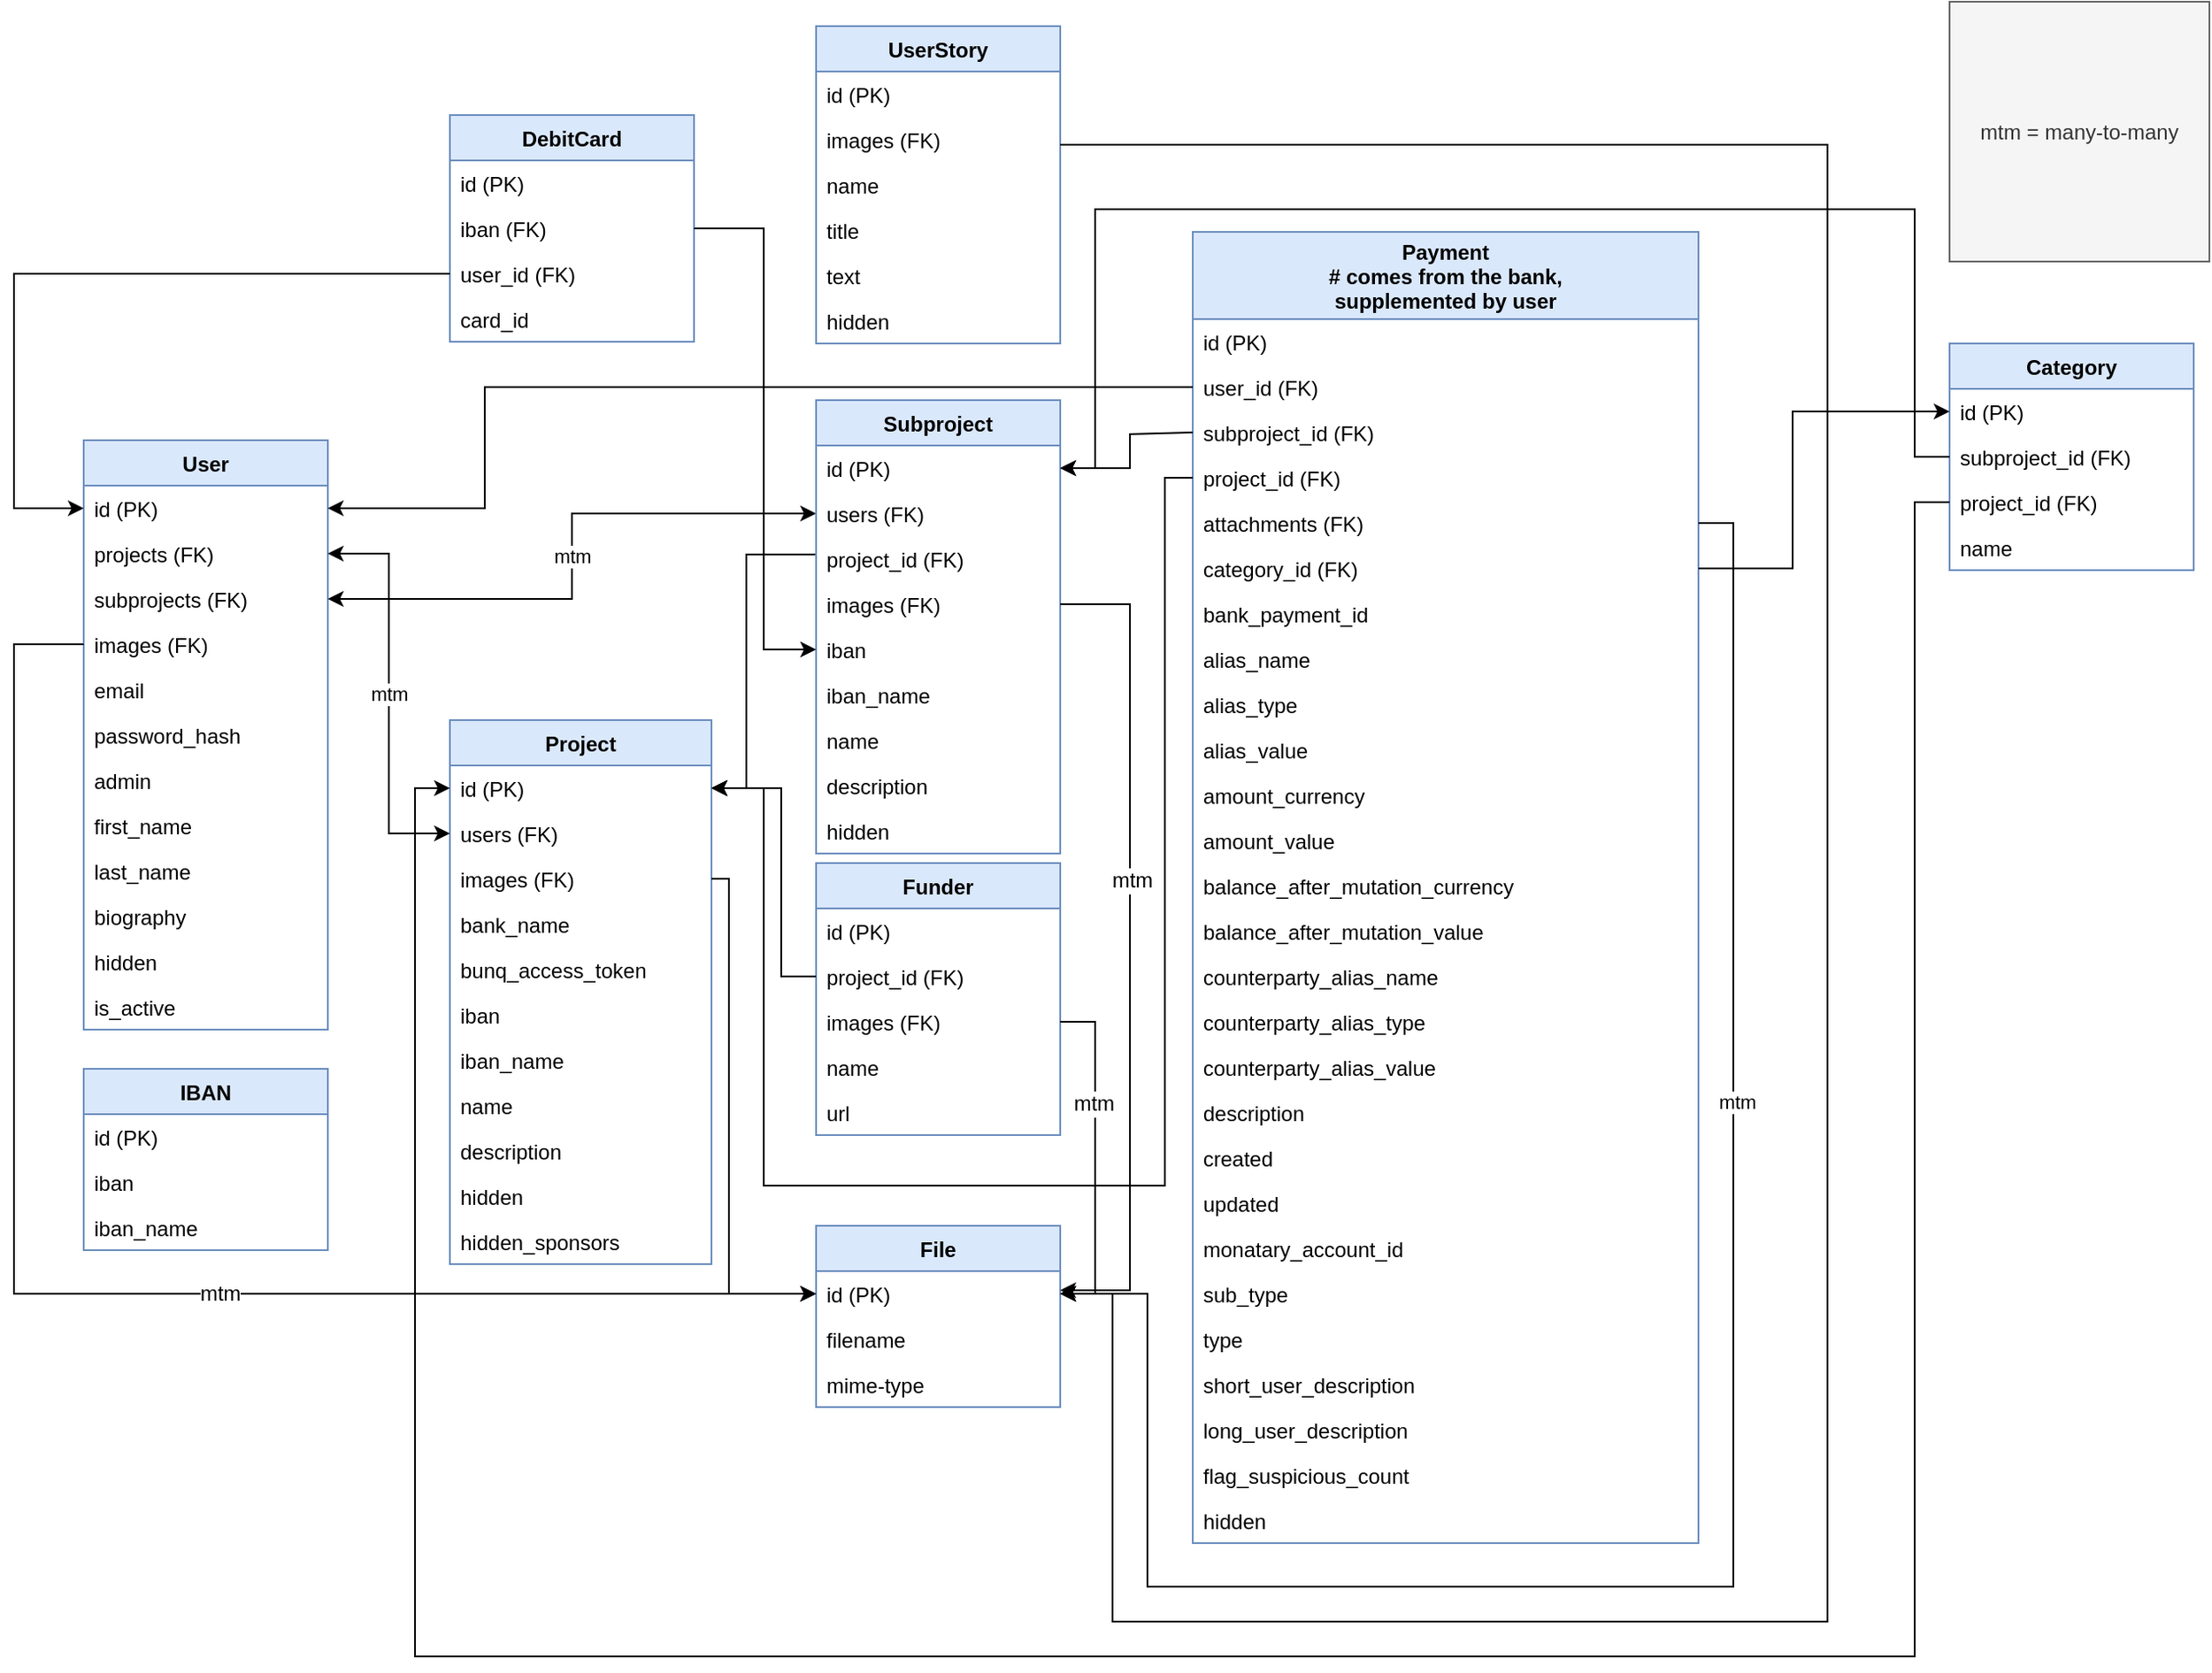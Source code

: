 <mxfile version="14.6.1" type="embed"><diagram id="FL1DUbzEmaRSs4RPR8yB" name="Page-1"><mxGraphModel dx="1816" dy="1191" grid="1" gridSize="10" guides="1" tooltips="1" connect="1" arrows="1" fold="1" page="0" pageScale="1" pageWidth="850" pageHeight="1100" math="0" shadow="0"><root><mxCell id="0"/><mxCell id="1" parent="0"/><mxCell id="57HIDotSdVXh5_2v-usg-1" value="Payment&#xA;# comes from the bank,&#xA;supplemented by user" style="swimlane;fontStyle=1;childLayout=stackLayout;horizontal=1;startSize=50;fillColor=#dae8fc;horizontalStack=0;resizeParent=1;resizeParentMax=0;resizeLast=0;collapsible=1;marginBottom=0;strokeColor=#6c8ebf;" parent="1" vertex="1"><mxGeometry x="626" y="3" width="290" height="752" as="geometry"/></mxCell><mxCell id="57HIDotSdVXh5_2v-usg-2" value="id (PK)&#xA;" style="text;strokeColor=none;fillColor=none;align=left;verticalAlign=top;spacingLeft=4;spacingRight=4;overflow=hidden;rotatable=0;points=[[0,0.5],[1,0.5]];portConstraint=eastwest;" parent="57HIDotSdVXh5_2v-usg-1" vertex="1"><mxGeometry y="50" width="290" height="26" as="geometry"/></mxCell><mxCell id="57HIDotSdVXh5_2v-usg-3" value="user_id (FK)" style="text;strokeColor=none;fillColor=none;align=left;verticalAlign=top;spacingLeft=4;spacingRight=4;overflow=hidden;rotatable=0;points=[[0,0.5],[1,0.5]];portConstraint=eastwest;" parent="57HIDotSdVXh5_2v-usg-1" vertex="1"><mxGeometry y="76" width="290" height="26" as="geometry"/></mxCell><mxCell id="57HIDotSdVXh5_2v-usg-4" value="subproject_id (FK)&#xA;" style="text;strokeColor=none;fillColor=none;align=left;verticalAlign=top;spacingLeft=4;spacingRight=4;overflow=hidden;rotatable=0;points=[[0,0.5],[1,0.5]];portConstraint=eastwest;" parent="57HIDotSdVXh5_2v-usg-1" vertex="1"><mxGeometry y="102" width="290" height="26" as="geometry"/></mxCell><mxCell id="dgPIgxhR0ISImd--TOWR-12" value="project_id (FK)&#xA;" style="text;strokeColor=none;fillColor=none;align=left;verticalAlign=top;spacingLeft=4;spacingRight=4;overflow=hidden;rotatable=0;points=[[0,0.5],[1,0.5]];portConstraint=eastwest;" parent="57HIDotSdVXh5_2v-usg-1" vertex="1"><mxGeometry y="128" width="290" height="26" as="geometry"/></mxCell><mxCell id="57HIDotSdVXh5_2v-usg-22" value="attachments (FK)" style="text;strokeColor=none;fillColor=none;align=left;verticalAlign=top;spacingLeft=4;spacingRight=4;overflow=hidden;rotatable=0;points=[[0,0.5],[1,0.5]];portConstraint=eastwest;" parent="57HIDotSdVXh5_2v-usg-1" vertex="1"><mxGeometry y="154" width="290" height="26" as="geometry"/></mxCell><mxCell id="MOU_LMAIuNn6sAr-39yu-17" value="category_id (FK)" style="text;strokeColor=none;fillColor=none;align=left;verticalAlign=top;spacingLeft=4;spacingRight=4;overflow=hidden;rotatable=0;points=[[0,0.5],[1,0.5]];portConstraint=eastwest;" parent="57HIDotSdVXh5_2v-usg-1" vertex="1"><mxGeometry y="180" width="290" height="26" as="geometry"/></mxCell><mxCell id="RYIPEs735Vv0NZoKvchg-1" value="bank_payment_id" style="text;strokeColor=none;fillColor=none;align=left;verticalAlign=top;spacingLeft=4;spacingRight=4;overflow=hidden;rotatable=0;points=[[0,0.5],[1,0.5]];portConstraint=eastwest;" parent="57HIDotSdVXh5_2v-usg-1" vertex="1"><mxGeometry y="206" width="290" height="26" as="geometry"/></mxCell><mxCell id="QB_uUHTQV4FfVjy4guDK-3" value="alias_name" style="text;strokeColor=none;fillColor=none;align=left;verticalAlign=top;spacingLeft=4;spacingRight=4;overflow=hidden;rotatable=0;points=[[0,0.5],[1,0.5]];portConstraint=eastwest;" parent="57HIDotSdVXh5_2v-usg-1" vertex="1"><mxGeometry y="232" width="290" height="26" as="geometry"/></mxCell><mxCell id="QB_uUHTQV4FfVjy4guDK-4" value="alias_type" style="text;strokeColor=none;fillColor=none;align=left;verticalAlign=top;spacingLeft=4;spacingRight=4;overflow=hidden;rotatable=0;points=[[0,0.5],[1,0.5]];portConstraint=eastwest;" parent="57HIDotSdVXh5_2v-usg-1" vertex="1"><mxGeometry y="258" width="290" height="26" as="geometry"/></mxCell><mxCell id="QB_uUHTQV4FfVjy4guDK-5" value="alias_value" style="text;strokeColor=none;fillColor=none;align=left;verticalAlign=top;spacingLeft=4;spacingRight=4;overflow=hidden;rotatable=0;points=[[0,0.5],[1,0.5]];portConstraint=eastwest;" parent="57HIDotSdVXh5_2v-usg-1" vertex="1"><mxGeometry y="284" width="290" height="26" as="geometry"/></mxCell><mxCell id="QB_uUHTQV4FfVjy4guDK-1" value="amount_currency" style="text;strokeColor=none;fillColor=none;align=left;verticalAlign=top;spacingLeft=4;spacingRight=4;overflow=hidden;rotatable=0;points=[[0,0.5],[1,0.5]];portConstraint=eastwest;" parent="57HIDotSdVXh5_2v-usg-1" vertex="1"><mxGeometry y="310" width="290" height="26" as="geometry"/></mxCell><mxCell id="57HIDotSdVXh5_2v-usg-62" value="amount_value" style="text;strokeColor=none;fillColor=none;align=left;verticalAlign=top;spacingLeft=4;spacingRight=4;overflow=hidden;rotatable=0;points=[[0,0.5],[1,0.5]];portConstraint=eastwest;" parent="57HIDotSdVXh5_2v-usg-1" vertex="1"><mxGeometry y="336" width="290" height="26" as="geometry"/></mxCell><mxCell id="1cijwUi_od-Cin2QK2L3-3" value="balance_after_mutation_currency" style="text;strokeColor=none;fillColor=none;align=left;verticalAlign=top;spacingLeft=4;spacingRight=4;overflow=hidden;rotatable=0;points=[[0,0.5],[1,0.5]];portConstraint=eastwest;" parent="57HIDotSdVXh5_2v-usg-1" vertex="1"><mxGeometry y="362" width="290" height="26" as="geometry"/></mxCell><mxCell id="QB_uUHTQV4FfVjy4guDK-17" value="balance_after_mutation_value" style="text;strokeColor=none;fillColor=none;align=left;verticalAlign=top;spacingLeft=4;spacingRight=4;overflow=hidden;rotatable=0;points=[[0,0.5],[1,0.5]];portConstraint=eastwest;" parent="57HIDotSdVXh5_2v-usg-1" vertex="1"><mxGeometry y="388" width="290" height="26" as="geometry"/></mxCell><mxCell id="QB_uUHTQV4FfVjy4guDK-6" value="counterparty_alias_name" style="text;strokeColor=none;fillColor=none;align=left;verticalAlign=top;spacingLeft=4;spacingRight=4;overflow=hidden;rotatable=0;points=[[0,0.5],[1,0.5]];portConstraint=eastwest;" parent="57HIDotSdVXh5_2v-usg-1" vertex="1"><mxGeometry y="414" width="290" height="26" as="geometry"/></mxCell><mxCell id="QB_uUHTQV4FfVjy4guDK-7" value="counterparty_alias_type" style="text;strokeColor=none;fillColor=none;align=left;verticalAlign=top;spacingLeft=4;spacingRight=4;overflow=hidden;rotatable=0;points=[[0,0.5],[1,0.5]];portConstraint=eastwest;" parent="57HIDotSdVXh5_2v-usg-1" vertex="1"><mxGeometry y="440" width="290" height="26" as="geometry"/></mxCell><mxCell id="QB_uUHTQV4FfVjy4guDK-8" value="counterparty_alias_value" style="text;strokeColor=none;fillColor=none;align=left;verticalAlign=top;spacingLeft=4;spacingRight=4;overflow=hidden;rotatable=0;points=[[0,0.5],[1,0.5]];portConstraint=eastwest;" parent="57HIDotSdVXh5_2v-usg-1" vertex="1"><mxGeometry y="466" width="290" height="26" as="geometry"/></mxCell><mxCell id="57HIDotSdVXh5_2v-usg-20" value="description" style="text;strokeColor=none;fillColor=none;align=left;verticalAlign=top;spacingLeft=4;spacingRight=4;overflow=hidden;rotatable=0;points=[[0,0.5],[1,0.5]];portConstraint=eastwest;" parent="57HIDotSdVXh5_2v-usg-1" vertex="1"><mxGeometry y="492" width="290" height="26" as="geometry"/></mxCell><mxCell id="QB_uUHTQV4FfVjy4guDK-18" value="created" style="text;strokeColor=none;fillColor=none;align=left;verticalAlign=top;spacingLeft=4;spacingRight=4;overflow=hidden;rotatable=0;points=[[0,0.5],[1,0.5]];portConstraint=eastwest;" parent="57HIDotSdVXh5_2v-usg-1" vertex="1"><mxGeometry y="518" width="290" height="26" as="geometry"/></mxCell><mxCell id="QB_uUHTQV4FfVjy4guDK-19" value="updated" style="text;strokeColor=none;fillColor=none;align=left;verticalAlign=top;spacingLeft=4;spacingRight=4;overflow=hidden;rotatable=0;points=[[0,0.5],[1,0.5]];portConstraint=eastwest;" parent="57HIDotSdVXh5_2v-usg-1" vertex="1"><mxGeometry y="544" width="290" height="26" as="geometry"/></mxCell><mxCell id="QB_uUHTQV4FfVjy4guDK-20" value="monatary_account_id" style="text;strokeColor=none;fillColor=none;align=left;verticalAlign=top;spacingLeft=4;spacingRight=4;overflow=hidden;rotatable=0;points=[[0,0.5],[1,0.5]];portConstraint=eastwest;" parent="57HIDotSdVXh5_2v-usg-1" vertex="1"><mxGeometry y="570" width="290" height="26" as="geometry"/></mxCell><mxCell id="QB_uUHTQV4FfVjy4guDK-21" value="sub_type" style="text;strokeColor=none;fillColor=none;align=left;verticalAlign=top;spacingLeft=4;spacingRight=4;overflow=hidden;rotatable=0;points=[[0,0.5],[1,0.5]];portConstraint=eastwest;" parent="57HIDotSdVXh5_2v-usg-1" vertex="1"><mxGeometry y="596" width="290" height="26" as="geometry"/></mxCell><mxCell id="QB_uUHTQV4FfVjy4guDK-22" value="type" style="text;strokeColor=none;fillColor=none;align=left;verticalAlign=top;spacingLeft=4;spacingRight=4;overflow=hidden;rotatable=0;points=[[0,0.5],[1,0.5]];portConstraint=eastwest;" parent="57HIDotSdVXh5_2v-usg-1" vertex="1"><mxGeometry y="622" width="290" height="26" as="geometry"/></mxCell><mxCell id="57HIDotSdVXh5_2v-usg-21" value="short_user_description" style="text;strokeColor=none;fillColor=none;align=left;verticalAlign=top;spacingLeft=4;spacingRight=4;overflow=hidden;rotatable=0;points=[[0,0.5],[1,0.5]];portConstraint=eastwest;" parent="57HIDotSdVXh5_2v-usg-1" vertex="1"><mxGeometry y="648" width="290" height="26" as="geometry"/></mxCell><mxCell id="3pyakyadj2IgIkxRDgVL-15" value="long_user_description" style="text;strokeColor=none;fillColor=none;align=left;verticalAlign=top;spacingLeft=4;spacingRight=4;overflow=hidden;rotatable=0;points=[[0,0.5],[1,0.5]];portConstraint=eastwest;" parent="57HIDotSdVXh5_2v-usg-1" vertex="1"><mxGeometry y="674" width="290" height="26" as="geometry"/></mxCell><mxCell id="57HIDotSdVXh5_2v-usg-17" value="flag_suspicious_count" style="text;strokeColor=none;fillColor=none;align=left;verticalAlign=top;spacingLeft=4;spacingRight=4;overflow=hidden;rotatable=0;points=[[0,0.5],[1,0.5]];portConstraint=eastwest;" parent="57HIDotSdVXh5_2v-usg-1" vertex="1"><mxGeometry y="700" width="290" height="26" as="geometry"/></mxCell><mxCell id="57HIDotSdVXh5_2v-usg-12" value="hidden" style="text;strokeColor=none;fillColor=none;align=left;verticalAlign=top;spacingLeft=4;spacingRight=4;overflow=hidden;rotatable=0;points=[[0,0.5],[1,0.5]];portConstraint=eastwest;" parent="57HIDotSdVXh5_2v-usg-1" vertex="1"><mxGeometry y="726" width="290" height="26" as="geometry"/></mxCell><mxCell id="57HIDotSdVXh5_2v-usg-5" value="User" style="swimlane;fontStyle=1;childLayout=stackLayout;horizontal=1;startSize=26;fillColor=#dae8fc;horizontalStack=0;resizeParent=1;resizeParentMax=0;resizeLast=0;collapsible=1;marginBottom=0;strokeColor=#6c8ebf;" parent="1" vertex="1"><mxGeometry x="-10" y="122.5" width="140" height="338" as="geometry"/></mxCell><mxCell id="57HIDotSdVXh5_2v-usg-6" value="id (PK)&#xA;" style="text;strokeColor=none;fillColor=none;align=left;verticalAlign=top;spacingLeft=4;spacingRight=4;overflow=hidden;rotatable=0;points=[[0,0.5],[1,0.5]];portConstraint=eastwest;" parent="57HIDotSdVXh5_2v-usg-5" vertex="1"><mxGeometry y="26" width="140" height="26" as="geometry"/></mxCell><mxCell id="57HIDotSdVXh5_2v-usg-33" value="projects (FK)" style="text;strokeColor=none;fillColor=none;align=left;verticalAlign=top;spacingLeft=4;spacingRight=4;overflow=hidden;rotatable=0;points=[[0,0.5],[1,0.5]];portConstraint=eastwest;" parent="57HIDotSdVXh5_2v-usg-5" vertex="1"><mxGeometry y="52" width="140" height="26" as="geometry"/></mxCell><mxCell id="57HIDotSdVXh5_2v-usg-34" value="subprojects (FK)" style="text;strokeColor=none;fillColor=none;align=left;verticalAlign=top;spacingLeft=4;spacingRight=4;overflow=hidden;rotatable=0;points=[[0,0.5],[1,0.5]];portConstraint=eastwest;" parent="57HIDotSdVXh5_2v-usg-5" vertex="1"><mxGeometry y="78" width="140" height="26" as="geometry"/></mxCell><mxCell id="57HIDotSdVXh5_2v-usg-36" value="images (FK)" style="text;strokeColor=none;fillColor=none;align=left;verticalAlign=top;spacingLeft=4;spacingRight=4;overflow=hidden;rotatable=0;points=[[0,0.5],[1,0.5]];portConstraint=eastwest;" parent="57HIDotSdVXh5_2v-usg-5" vertex="1"><mxGeometry y="104" width="140" height="26" as="geometry"/></mxCell><mxCell id="57HIDotSdVXh5_2v-usg-8" value="email" style="text;strokeColor=none;fillColor=none;align=left;verticalAlign=top;spacingLeft=4;spacingRight=4;overflow=hidden;rotatable=0;points=[[0,0.5],[1,0.5]];portConstraint=eastwest;" parent="57HIDotSdVXh5_2v-usg-5" vertex="1"><mxGeometry y="130" width="140" height="26" as="geometry"/></mxCell><mxCell id="57HIDotSdVXh5_2v-usg-25" value="password_hash" style="text;strokeColor=none;fillColor=none;align=left;verticalAlign=top;spacingLeft=4;spacingRight=4;overflow=hidden;rotatable=0;points=[[0,0.5],[1,0.5]];portConstraint=eastwest;" parent="57HIDotSdVXh5_2v-usg-5" vertex="1"><mxGeometry y="156" width="140" height="26" as="geometry"/></mxCell><mxCell id="57HIDotSdVXh5_2v-usg-7" value="admin" style="text;strokeColor=none;fillColor=none;align=left;verticalAlign=top;spacingLeft=4;spacingRight=4;overflow=hidden;rotatable=0;points=[[0,0.5],[1,0.5]];portConstraint=eastwest;" parent="57HIDotSdVXh5_2v-usg-5" vertex="1"><mxGeometry y="182" width="140" height="26" as="geometry"/></mxCell><mxCell id="57HIDotSdVXh5_2v-usg-31" value="first_name" style="text;strokeColor=none;fillColor=none;align=left;verticalAlign=top;spacingLeft=4;spacingRight=4;overflow=hidden;rotatable=0;points=[[0,0.5],[1,0.5]];portConstraint=eastwest;" parent="57HIDotSdVXh5_2v-usg-5" vertex="1"><mxGeometry y="208" width="140" height="26" as="geometry"/></mxCell><mxCell id="3pyakyadj2IgIkxRDgVL-16" value="last_name" style="text;strokeColor=none;fillColor=none;align=left;verticalAlign=top;spacingLeft=4;spacingRight=4;overflow=hidden;rotatable=0;points=[[0,0.5],[1,0.5]];portConstraint=eastwest;" parent="57HIDotSdVXh5_2v-usg-5" vertex="1"><mxGeometry y="234" width="140" height="26" as="geometry"/></mxCell><mxCell id="57HIDotSdVXh5_2v-usg-32" value="biography" style="text;strokeColor=none;fillColor=none;align=left;verticalAlign=top;spacingLeft=4;spacingRight=4;overflow=hidden;rotatable=0;points=[[0,0.5],[1,0.5]];portConstraint=eastwest;" parent="57HIDotSdVXh5_2v-usg-5" vertex="1"><mxGeometry y="260" width="140" height="26" as="geometry"/></mxCell><mxCell id="3" value="hidden" style="text;strokeColor=none;fillColor=none;align=left;verticalAlign=top;spacingLeft=4;spacingRight=4;overflow=hidden;rotatable=0;points=[[0,0.5],[1,0.5]];portConstraint=eastwest;" parent="57HIDotSdVXh5_2v-usg-5" vertex="1"><mxGeometry y="286" width="140" height="26" as="geometry"/></mxCell><mxCell id="57HIDotSdVXh5_2v-usg-35" value="is_active" style="text;strokeColor=none;fillColor=none;align=left;verticalAlign=top;spacingLeft=4;spacingRight=4;overflow=hidden;rotatable=0;points=[[0,0.5],[1,0.5]];portConstraint=eastwest;" parent="57HIDotSdVXh5_2v-usg-5" vertex="1"><mxGeometry y="312" width="140" height="26" as="geometry"/></mxCell><mxCell id="57HIDotSdVXh5_2v-usg-43" value="mtm" style="edgeStyle=orthogonalEdgeStyle;rounded=0;orthogonalLoop=1;jettySize=auto;html=1;entryX=0;entryY=0.5;entryDx=0;entryDy=0;startArrow=classic;startFill=1;" parent="1" source="57HIDotSdVXh5_2v-usg-34" target="ZPVJgjMT-h1JvYD0-QV5-28" edge="1"><mxGeometry relative="1" as="geometry"/></mxCell><mxCell id="57HIDotSdVXh5_2v-usg-44" value="Project" style="swimlane;fontStyle=1;childLayout=stackLayout;horizontal=1;startSize=26;fillColor=#dae8fc;horizontalStack=0;resizeParent=1;resizeParentMax=0;resizeLast=0;collapsible=1;marginBottom=0;strokeColor=#6c8ebf;" parent="1" vertex="1"><mxGeometry x="200" y="283" width="150" height="312" as="geometry"/></mxCell><mxCell id="57HIDotSdVXh5_2v-usg-45" value="id (PK)" style="text;strokeColor=none;fillColor=none;align=left;verticalAlign=top;spacingLeft=4;spacingRight=4;overflow=hidden;rotatable=0;points=[[0,0.5],[1,0.5]];portConstraint=eastwest;" parent="57HIDotSdVXh5_2v-usg-44" vertex="1"><mxGeometry y="26" width="150" height="26" as="geometry"/></mxCell><mxCell id="ZPVJgjMT-h1JvYD0-QV5-26" value="users (FK)" style="text;strokeColor=none;fillColor=none;align=left;verticalAlign=top;spacingLeft=4;spacingRight=4;overflow=hidden;rotatable=0;points=[[0,0.5],[1,0.5]];portConstraint=eastwest;" parent="57HIDotSdVXh5_2v-usg-44" vertex="1"><mxGeometry y="52" width="150" height="26" as="geometry"/></mxCell><mxCell id="57HIDotSdVXh5_2v-usg-49" value="images (FK)" style="text;strokeColor=none;fillColor=none;align=left;verticalAlign=top;spacingLeft=4;spacingRight=4;overflow=hidden;rotatable=0;points=[[0,0.5],[1,0.5]];portConstraint=eastwest;" parent="57HIDotSdVXh5_2v-usg-44" vertex="1"><mxGeometry y="78" width="150" height="26" as="geometry"/></mxCell><mxCell id="dgPIgxhR0ISImd--TOWR-4" value="bank_name" style="text;strokeColor=none;fillColor=none;align=left;verticalAlign=top;spacingLeft=4;spacingRight=4;overflow=hidden;rotatable=0;points=[[0,0.5],[1,0.5]];portConstraint=eastwest;" parent="57HIDotSdVXh5_2v-usg-44" vertex="1"><mxGeometry y="104" width="150" height="26" as="geometry"/></mxCell><mxCell id="dgPIgxhR0ISImd--TOWR-6" value="bunq_access_token" style="text;strokeColor=none;fillColor=none;align=left;verticalAlign=top;spacingLeft=4;spacingRight=4;overflow=hidden;rotatable=0;points=[[0,0.5],[1,0.5]];portConstraint=eastwest;" parent="57HIDotSdVXh5_2v-usg-44" vertex="1"><mxGeometry y="130" width="150" height="26" as="geometry"/></mxCell><mxCell id="3pyakyadj2IgIkxRDgVL-2" value="iban" style="text;strokeColor=none;fillColor=none;align=left;verticalAlign=top;spacingLeft=4;spacingRight=4;overflow=hidden;rotatable=0;points=[[0,0.5],[1,0.5]];portConstraint=eastwest;" parent="57HIDotSdVXh5_2v-usg-44" vertex="1"><mxGeometry y="156" width="150" height="26" as="geometry"/></mxCell><mxCell id="Kla7lpwl7TmHaU3DW4KV-1" value="iban_name" style="text;strokeColor=none;fillColor=none;align=left;verticalAlign=top;spacingLeft=4;spacingRight=4;overflow=hidden;rotatable=0;points=[[0,0.5],[1,0.5]];portConstraint=eastwest;" parent="57HIDotSdVXh5_2v-usg-44" vertex="1"><mxGeometry y="182" width="150" height="26" as="geometry"/></mxCell><mxCell id="3pyakyadj2IgIkxRDgVL-17" value="name" style="text;strokeColor=none;fillColor=none;align=left;verticalAlign=top;spacingLeft=4;spacingRight=4;overflow=hidden;rotatable=0;points=[[0,0.5],[1,0.5]];portConstraint=eastwest;" parent="57HIDotSdVXh5_2v-usg-44" vertex="1"><mxGeometry y="208" width="150" height="26" as="geometry"/></mxCell><mxCell id="57HIDotSdVXh5_2v-usg-48" value="description" style="text;strokeColor=none;fillColor=none;align=left;verticalAlign=top;spacingLeft=4;spacingRight=4;overflow=hidden;rotatable=0;points=[[0,0.5],[1,0.5]];portConstraint=eastwest;" parent="57HIDotSdVXh5_2v-usg-44" vertex="1"><mxGeometry y="234" width="150" height="26" as="geometry"/></mxCell><mxCell id="57HIDotSdVXh5_2v-usg-50" value="hidden" style="text;strokeColor=none;fillColor=none;align=left;verticalAlign=top;spacingLeft=4;spacingRight=4;overflow=hidden;rotatable=0;points=[[0,0.5],[1,0.5]];portConstraint=eastwest;" parent="57HIDotSdVXh5_2v-usg-44" vertex="1"><mxGeometry y="260" width="150" height="26" as="geometry"/></mxCell><mxCell id="2" value="hidden_sponsors&#xA;" style="text;strokeColor=none;fillColor=none;align=left;verticalAlign=top;spacingLeft=4;spacingRight=4;overflow=hidden;rotatable=0;points=[[0,0.5],[1,0.5]];portConstraint=eastwest;" parent="57HIDotSdVXh5_2v-usg-44" vertex="1"><mxGeometry y="286" width="150" height="26" as="geometry"/></mxCell><mxCell id="57HIDotSdVXh5_2v-usg-52" style="edgeStyle=orthogonalEdgeStyle;rounded=0;orthogonalLoop=1;jettySize=auto;html=1;entryX=1;entryY=0.5;entryDx=0;entryDy=0;" parent="1" source="57HIDotSdVXh5_2v-usg-37" target="57HIDotSdVXh5_2v-usg-45" edge="1"><mxGeometry relative="1" as="geometry"><Array as="points"><mxPoint x="370" y="188"/><mxPoint x="370" y="322"/></Array></mxGeometry></mxCell><mxCell id="57HIDotSdVXh5_2v-usg-10" value="Subproject" style="swimlane;fontStyle=1;childLayout=stackLayout;horizontal=1;startSize=26;fillColor=#dae8fc;horizontalStack=0;resizeParent=1;resizeParentMax=0;resizeLast=0;collapsible=1;marginBottom=0;strokeColor=#6c8ebf;" parent="1" vertex="1"><mxGeometry x="410" y="99.5" width="140" height="260" as="geometry"/></mxCell><mxCell id="57HIDotSdVXh5_2v-usg-11" value="id (PK)" style="text;strokeColor=none;fillColor=none;align=left;verticalAlign=top;spacingLeft=4;spacingRight=4;overflow=hidden;rotatable=0;points=[[0,0.5],[1,0.5]];portConstraint=eastwest;" parent="57HIDotSdVXh5_2v-usg-10" vertex="1"><mxGeometry y="26" width="140" height="26" as="geometry"/></mxCell><mxCell id="ZPVJgjMT-h1JvYD0-QV5-28" value="users (FK)" style="text;strokeColor=none;fillColor=none;align=left;verticalAlign=top;spacingLeft=4;spacingRight=4;overflow=hidden;rotatable=0;points=[[0,0.5],[1,0.5]];portConstraint=eastwest;" parent="57HIDotSdVXh5_2v-usg-10" vertex="1"><mxGeometry y="52" width="140" height="26" as="geometry"/></mxCell><mxCell id="57HIDotSdVXh5_2v-usg-37" value="project_id (FK)" style="text;strokeColor=none;fillColor=none;align=left;verticalAlign=top;spacingLeft=4;spacingRight=4;overflow=hidden;rotatable=0;points=[[0,0.5],[1,0.5]];portConstraint=eastwest;" parent="57HIDotSdVXh5_2v-usg-10" vertex="1"><mxGeometry y="78" width="140" height="26" as="geometry"/></mxCell><mxCell id="57HIDotSdVXh5_2v-usg-39" value="images (FK)" style="text;strokeColor=none;fillColor=none;align=left;verticalAlign=top;spacingLeft=4;spacingRight=4;overflow=hidden;rotatable=0;points=[[0,0.5],[1,0.5]];portConstraint=eastwest;" parent="57HIDotSdVXh5_2v-usg-10" vertex="1"><mxGeometry y="104" width="140" height="26" as="geometry"/></mxCell><mxCell id="1cijwUi_od-Cin2QK2L3-1" value="iban" style="text;strokeColor=none;fillColor=none;align=left;verticalAlign=top;spacingLeft=4;spacingRight=4;overflow=hidden;rotatable=0;points=[[0,0.5],[1,0.5]];portConstraint=eastwest;" parent="57HIDotSdVXh5_2v-usg-10" vertex="1"><mxGeometry y="130" width="140" height="26" as="geometry"/></mxCell><mxCell id="Kla7lpwl7TmHaU3DW4KV-2" value="iban_name" style="text;strokeColor=none;fillColor=none;align=left;verticalAlign=top;spacingLeft=4;spacingRight=4;overflow=hidden;rotatable=0;points=[[0,0.5],[1,0.5]];portConstraint=eastwest;" parent="57HIDotSdVXh5_2v-usg-10" vertex="1"><mxGeometry y="156" width="140" height="26" as="geometry"/></mxCell><mxCell id="3pyakyadj2IgIkxRDgVL-18" value="name" style="text;strokeColor=none;fillColor=none;align=left;verticalAlign=top;spacingLeft=4;spacingRight=4;overflow=hidden;rotatable=0;points=[[0,0.5],[1,0.5]];portConstraint=eastwest;" parent="57HIDotSdVXh5_2v-usg-10" vertex="1"><mxGeometry y="182" width="140" height="26" as="geometry"/></mxCell><mxCell id="57HIDotSdVXh5_2v-usg-13" value="description" style="text;strokeColor=none;fillColor=none;align=left;verticalAlign=top;spacingLeft=4;spacingRight=4;overflow=hidden;rotatable=0;points=[[0,0.5],[1,0.5]];portConstraint=eastwest;" parent="57HIDotSdVXh5_2v-usg-10" vertex="1"><mxGeometry y="208" width="140" height="26" as="geometry"/></mxCell><mxCell id="57HIDotSdVXh5_2v-usg-40" value="hidden" style="text;strokeColor=none;fillColor=none;align=left;verticalAlign=top;spacingLeft=4;spacingRight=4;overflow=hidden;rotatable=0;points=[[0,0.5],[1,0.5]];portConstraint=eastwest;" parent="57HIDotSdVXh5_2v-usg-10" vertex="1"><mxGeometry y="234" width="140" height="26" as="geometry"/></mxCell><mxCell id="57HIDotSdVXh5_2v-usg-54" style="edgeStyle=orthogonalEdgeStyle;rounded=0;orthogonalLoop=1;jettySize=auto;html=1;entryX=1;entryY=0.5;entryDx=0;entryDy=0;exitX=0;exitY=0.5;exitDx=0;exitDy=0;" parent="1" source="57HIDotSdVXh5_2v-usg-4" target="57HIDotSdVXh5_2v-usg-11" edge="1"><mxGeometry relative="1" as="geometry"><Array as="points"><mxPoint x="626" y="119"/><mxPoint x="590" y="119"/><mxPoint x="590" y="139"/></Array></mxGeometry></mxCell><mxCell id="57HIDotSdVXh5_2v-usg-56" value="UserStory" style="swimlane;fontStyle=1;childLayout=stackLayout;horizontal=1;startSize=26;fillColor=#dae8fc;horizontalStack=0;resizeParent=1;resizeParentMax=0;resizeLast=0;collapsible=1;marginBottom=0;strokeColor=#6c8ebf;" parent="1" vertex="1"><mxGeometry x="410" y="-115" width="140" height="182" as="geometry"/></mxCell><mxCell id="57HIDotSdVXh5_2v-usg-61" value="id (PK)" style="text;strokeColor=none;fillColor=none;align=left;verticalAlign=top;spacingLeft=4;spacingRight=4;overflow=hidden;rotatable=0;points=[[0,0.5],[1,0.5]];portConstraint=eastwest;" parent="57HIDotSdVXh5_2v-usg-56" vertex="1"><mxGeometry y="26" width="140" height="26" as="geometry"/></mxCell><mxCell id="57HIDotSdVXh5_2v-usg-60" value="images (FK)" style="text;strokeColor=none;fillColor=none;align=left;verticalAlign=top;spacingLeft=4;spacingRight=4;overflow=hidden;rotatable=0;points=[[0,0.5],[1,0.5]];portConstraint=eastwest;" parent="57HIDotSdVXh5_2v-usg-56" vertex="1"><mxGeometry y="52" width="140" height="26" as="geometry"/></mxCell><mxCell id="57HIDotSdVXh5_2v-usg-58" value="name" style="text;strokeColor=none;fillColor=none;align=left;verticalAlign=top;spacingLeft=4;spacingRight=4;overflow=hidden;rotatable=0;points=[[0,0.5],[1,0.5]];portConstraint=eastwest;" parent="57HIDotSdVXh5_2v-usg-56" vertex="1"><mxGeometry y="78" width="140" height="26" as="geometry"/></mxCell><mxCell id="57HIDotSdVXh5_2v-usg-57" value="title" style="text;strokeColor=none;fillColor=none;align=left;verticalAlign=top;spacingLeft=4;spacingRight=4;overflow=hidden;rotatable=0;points=[[0,0.5],[1,0.5]];portConstraint=eastwest;" parent="57HIDotSdVXh5_2v-usg-56" vertex="1"><mxGeometry y="104" width="140" height="26" as="geometry"/></mxCell><mxCell id="dgPIgxhR0ISImd--TOWR-15" value="text" style="text;strokeColor=none;fillColor=none;align=left;verticalAlign=top;spacingLeft=4;spacingRight=4;overflow=hidden;rotatable=0;points=[[0,0.5],[1,0.5]];portConstraint=eastwest;" parent="57HIDotSdVXh5_2v-usg-56" vertex="1"><mxGeometry y="130" width="140" height="26" as="geometry"/></mxCell><mxCell id="57HIDotSdVXh5_2v-usg-59" value="hidden" style="text;strokeColor=none;fillColor=none;align=left;verticalAlign=top;spacingLeft=4;spacingRight=4;overflow=hidden;rotatable=0;points=[[0,0.5],[1,0.5]];portConstraint=eastwest;" parent="57HIDotSdVXh5_2v-usg-56" vertex="1"><mxGeometry y="156" width="140" height="26" as="geometry"/></mxCell><mxCell id="3pyakyadj2IgIkxRDgVL-3" value="DebitCard" style="swimlane;fontStyle=1;childLayout=stackLayout;horizontal=1;startSize=26;fillColor=#dae8fc;horizontalStack=0;resizeParent=1;resizeParentMax=0;resizeLast=0;collapsible=1;marginBottom=0;strokeColor=#6c8ebf;" parent="1" vertex="1"><mxGeometry x="200" y="-64" width="140" height="130" as="geometry"/></mxCell><mxCell id="3pyakyadj2IgIkxRDgVL-4" value="id (PK)" style="text;strokeColor=none;fillColor=none;align=left;verticalAlign=top;spacingLeft=4;spacingRight=4;overflow=hidden;rotatable=0;points=[[0,0.5],[1,0.5]];portConstraint=eastwest;" parent="3pyakyadj2IgIkxRDgVL-3" vertex="1"><mxGeometry y="26" width="140" height="26" as="geometry"/></mxCell><mxCell id="3pyakyadj2IgIkxRDgVL-5" value="iban (FK)&#xA;" style="text;strokeColor=none;fillColor=none;align=left;verticalAlign=top;spacingLeft=4;spacingRight=4;overflow=hidden;rotatable=0;points=[[0,0.5],[1,0.5]];portConstraint=eastwest;" parent="3pyakyadj2IgIkxRDgVL-3" vertex="1"><mxGeometry y="52" width="140" height="26" as="geometry"/></mxCell><mxCell id="3pyakyadj2IgIkxRDgVL-9" value="user_id (FK)" style="text;strokeColor=none;fillColor=none;align=left;verticalAlign=top;spacingLeft=4;spacingRight=4;overflow=hidden;rotatable=0;points=[[0,0.5],[1,0.5]];portConstraint=eastwest;" parent="3pyakyadj2IgIkxRDgVL-3" vertex="1"><mxGeometry y="78" width="140" height="26" as="geometry"/></mxCell><mxCell id="3pyakyadj2IgIkxRDgVL-6" value="card_id" style="text;strokeColor=none;fillColor=none;align=left;verticalAlign=top;spacingLeft=4;spacingRight=4;overflow=hidden;rotatable=0;points=[[0,0.5],[1,0.5]];portConstraint=eastwest;" parent="3pyakyadj2IgIkxRDgVL-3" vertex="1"><mxGeometry y="104" width="140" height="26" as="geometry"/></mxCell><mxCell id="3pyakyadj2IgIkxRDgVL-13" style="edgeStyle=orthogonalEdgeStyle;rounded=0;orthogonalLoop=1;jettySize=auto;html=1;entryX=0;entryY=0.5;entryDx=0;entryDy=0;" parent="1" source="3pyakyadj2IgIkxRDgVL-9" target="57HIDotSdVXh5_2v-usg-6" edge="1"><mxGeometry relative="1" as="geometry"><Array as="points"><mxPoint x="-50" y="27"/><mxPoint x="-50" y="162"/></Array></mxGeometry></mxCell><mxCell id="1cijwUi_od-Cin2QK2L3-2" style="edgeStyle=orthogonalEdgeStyle;rounded=0;orthogonalLoop=1;jettySize=auto;html=1;entryX=0;entryY=0.5;entryDx=0;entryDy=0;" parent="1" source="3pyakyadj2IgIkxRDgVL-5" target="1cijwUi_od-Cin2QK2L3-1" edge="1"><mxGeometry relative="1" as="geometry"><Array as="points"><mxPoint x="380" y="1"/><mxPoint x="380" y="243"/></Array></mxGeometry></mxCell><mxCell id="QB_uUHTQV4FfVjy4guDK-10" style="edgeStyle=orthogonalEdgeStyle;rounded=0;orthogonalLoop=1;jettySize=auto;html=1;entryX=1;entryY=0.5;entryDx=0;entryDy=0;exitX=0;exitY=0.5;exitDx=0;exitDy=0;" parent="1" source="57HIDotSdVXh5_2v-usg-3" target="57HIDotSdVXh5_2v-usg-6" edge="1"><mxGeometry relative="1" as="geometry"><Array as="points"><mxPoint x="220" y="92"/><mxPoint x="220" y="162"/></Array><mxPoint x="626" y="92" as="sourcePoint"/></mxGeometry></mxCell><mxCell id="QB_uUHTQV4FfVjy4guDK-11" value="Funder" style="swimlane;fontStyle=1;childLayout=stackLayout;horizontal=1;startSize=26;fillColor=#dae8fc;horizontalStack=0;resizeParent=1;resizeParentMax=0;resizeLast=0;collapsible=1;marginBottom=0;strokeColor=#6c8ebf;" parent="1" vertex="1"><mxGeometry x="410" y="365" width="140" height="156" as="geometry"/></mxCell><mxCell id="QB_uUHTQV4FfVjy4guDK-12" value="id (PK)" style="text;strokeColor=none;fillColor=none;align=left;verticalAlign=top;spacingLeft=4;spacingRight=4;overflow=hidden;rotatable=0;points=[[0,0.5],[1,0.5]];portConstraint=eastwest;" parent="QB_uUHTQV4FfVjy4guDK-11" vertex="1"><mxGeometry y="26" width="140" height="26" as="geometry"/></mxCell><mxCell id="QB_uUHTQV4FfVjy4guDK-13" value="project_id (FK)&#xA;" style="text;strokeColor=none;fillColor=none;align=left;verticalAlign=top;spacingLeft=4;spacingRight=4;overflow=hidden;rotatable=0;points=[[0,0.5],[1,0.5]];portConstraint=eastwest;" parent="QB_uUHTQV4FfVjy4guDK-11" vertex="1"><mxGeometry y="52" width="140" height="26" as="geometry"/></mxCell><mxCell id="dgPIgxhR0ISImd--TOWR-16" value="images (FK)" style="text;strokeColor=none;fillColor=none;align=left;verticalAlign=top;spacingLeft=4;spacingRight=4;overflow=hidden;rotatable=0;points=[[0,0.5],[1,0.5]];portConstraint=eastwest;" parent="QB_uUHTQV4FfVjy4guDK-11" vertex="1"><mxGeometry y="78" width="140" height="26" as="geometry"/></mxCell><mxCell id="QB_uUHTQV4FfVjy4guDK-14" value="name" style="text;strokeColor=none;fillColor=none;align=left;verticalAlign=top;spacingLeft=4;spacingRight=4;overflow=hidden;rotatable=0;points=[[0,0.5],[1,0.5]];portConstraint=eastwest;" parent="QB_uUHTQV4FfVjy4guDK-11" vertex="1"><mxGeometry y="104" width="140" height="26" as="geometry"/></mxCell><mxCell id="QB_uUHTQV4FfVjy4guDK-15" value="url" style="text;strokeColor=none;fillColor=none;align=left;verticalAlign=top;spacingLeft=4;spacingRight=4;overflow=hidden;rotatable=0;points=[[0,0.5],[1,0.5]];portConstraint=eastwest;" parent="QB_uUHTQV4FfVjy4guDK-11" vertex="1"><mxGeometry y="130" width="140" height="26" as="geometry"/></mxCell><mxCell id="dgPIgxhR0ISImd--TOWR-13" style="edgeStyle=orthogonalEdgeStyle;rounded=0;orthogonalLoop=1;jettySize=auto;html=1;entryX=1;entryY=0.5;entryDx=0;entryDy=0;exitX=0;exitY=0.5;exitDx=0;exitDy=0;" parent="1" target="57HIDotSdVXh5_2v-usg-45" edge="1" source="dgPIgxhR0ISImd--TOWR-12"><mxGeometry relative="1" as="geometry"><mxPoint x="628" y="144" as="sourcePoint"/><mxPoint x="380" y="320" as="targetPoint"/><Array as="points"><mxPoint x="610" y="144"/><mxPoint x="610" y="550"/><mxPoint x="380" y="550"/><mxPoint x="380" y="322"/></Array></mxGeometry></mxCell><mxCell id="dgPIgxhR0ISImd--TOWR-14" style="edgeStyle=orthogonalEdgeStyle;rounded=0;orthogonalLoop=1;jettySize=auto;html=1;" parent="1" source="QB_uUHTQV4FfVjy4guDK-13" target="57HIDotSdVXh5_2v-usg-45" edge="1"><mxGeometry relative="1" as="geometry"><Array as="points"><mxPoint x="390" y="430"/><mxPoint x="390" y="322"/></Array></mxGeometry></mxCell><mxCell id="W_6tImDHW6NGOdSY2lm--1" value="IBAN" style="swimlane;fontStyle=1;childLayout=stackLayout;horizontal=1;startSize=26;fillColor=#dae8fc;horizontalStack=0;resizeParent=1;resizeParentMax=0;resizeLast=0;collapsible=1;marginBottom=0;strokeColor=#6c8ebf;" parent="1" vertex="1"><mxGeometry x="-10" y="483" width="140" height="104" as="geometry"/></mxCell><mxCell id="W_6tImDHW6NGOdSY2lm--2" value="id (PK)" style="text;strokeColor=none;fillColor=none;align=left;verticalAlign=top;spacingLeft=4;spacingRight=4;overflow=hidden;rotatable=0;points=[[0,0.5],[1,0.5]];portConstraint=eastwest;" parent="W_6tImDHW6NGOdSY2lm--1" vertex="1"><mxGeometry y="26" width="140" height="26" as="geometry"/></mxCell><mxCell id="W_6tImDHW6NGOdSY2lm--3" value="iban" style="text;strokeColor=none;fillColor=none;align=left;verticalAlign=top;spacingLeft=4;spacingRight=4;overflow=hidden;rotatable=0;points=[[0,0.5],[1,0.5]];portConstraint=eastwest;" parent="W_6tImDHW6NGOdSY2lm--1" vertex="1"><mxGeometry y="52" width="140" height="26" as="geometry"/></mxCell><mxCell id="W_6tImDHW6NGOdSY2lm--4" value="iban_name" style="text;strokeColor=none;fillColor=none;align=left;verticalAlign=top;spacingLeft=4;spacingRight=4;overflow=hidden;rotatable=0;points=[[0,0.5],[1,0.5]];portConstraint=eastwest;" parent="W_6tImDHW6NGOdSY2lm--1" vertex="1"><mxGeometry y="78" width="140" height="26" as="geometry"/></mxCell><mxCell id="ZPVJgjMT-h1JvYD0-QV5-1" value="File" style="swimlane;fontStyle=1;childLayout=stackLayout;horizontal=1;startSize=26;fillColor=#dae8fc;horizontalStack=0;resizeParent=1;resizeParentMax=0;resizeLast=0;collapsible=1;marginBottom=0;strokeColor=#6c8ebf;" parent="1" vertex="1"><mxGeometry x="410" y="573" width="140" height="104" as="geometry"/></mxCell><mxCell id="ZPVJgjMT-h1JvYD0-QV5-2" value="id (PK)" style="text;strokeColor=none;fillColor=none;align=left;verticalAlign=top;spacingLeft=4;spacingRight=4;overflow=hidden;rotatable=0;points=[[0,0.5],[1,0.5]];portConstraint=eastwest;" parent="ZPVJgjMT-h1JvYD0-QV5-1" vertex="1"><mxGeometry y="26" width="140" height="26" as="geometry"/></mxCell><mxCell id="ZPVJgjMT-h1JvYD0-QV5-4" value="filename" style="text;strokeColor=none;fillColor=none;align=left;verticalAlign=top;spacingLeft=4;spacingRight=4;overflow=hidden;rotatable=0;points=[[0,0.5],[1,0.5]];portConstraint=eastwest;" parent="ZPVJgjMT-h1JvYD0-QV5-1" vertex="1"><mxGeometry y="52" width="140" height="26" as="geometry"/></mxCell><mxCell id="ZPVJgjMT-h1JvYD0-QV5-8" value="mime-type" style="text;strokeColor=none;fillColor=none;align=left;verticalAlign=top;spacingLeft=4;spacingRight=4;overflow=hidden;rotatable=0;points=[[0,0.5],[1,0.5]];portConstraint=eastwest;" parent="ZPVJgjMT-h1JvYD0-QV5-1" vertex="1"><mxGeometry y="78" width="140" height="26" as="geometry"/></mxCell><mxCell id="ZPVJgjMT-h1JvYD0-QV5-13" style="edgeStyle=orthogonalEdgeStyle;rounded=0;orthogonalLoop=1;jettySize=auto;html=1;entryX=0;entryY=0.5;entryDx=0;entryDy=0;exitX=0;exitY=0.5;exitDx=0;exitDy=0;" parent="1" edge="1" target="ZPVJgjMT-h1JvYD0-QV5-2" source="57HIDotSdVXh5_2v-usg-36"><mxGeometry relative="1" as="geometry"><mxPoint x="-10" y="242.571" as="sourcePoint"/><mxPoint x="407.143" y="589.714" as="targetPoint"/><Array as="points"><mxPoint x="-50" y="240"/><mxPoint x="-50" y="612"/></Array></mxGeometry></mxCell><mxCell id="ZPVJgjMT-h1JvYD0-QV5-14" value="mtm" style="text;html=1;resizable=0;points=[];align=center;verticalAlign=middle;labelBackgroundColor=#ffffff;" parent="ZPVJgjMT-h1JvYD0-QV5-13" vertex="1" connectable="0"><mxGeometry x="0.215" y="-1" relative="1" as="geometry"><mxPoint y="-1" as="offset"/></mxGeometry></mxCell><mxCell id="ZPVJgjMT-h1JvYD0-QV5-16" style="edgeStyle=orthogonalEdgeStyle;rounded=0;orthogonalLoop=1;jettySize=auto;html=1;exitX=1;exitY=0.5;exitDx=0;exitDy=0;" parent="1" edge="1" target="ZPVJgjMT-h1JvYD0-QV5-2" source="57HIDotSdVXh5_2v-usg-39"><mxGeometry relative="1" as="geometry"><mxPoint x="550" y="217.143" as="sourcePoint"/><mxPoint x="550" y="610" as="targetPoint"/><Array as="points"><mxPoint x="590" y="217"/><mxPoint x="590" y="610"/></Array></mxGeometry></mxCell><mxCell id="ZPVJgjMT-h1JvYD0-QV5-19" value="mtm" style="text;html=1;resizable=0;points=[];align=center;verticalAlign=middle;labelBackgroundColor=#ffffff;" parent="ZPVJgjMT-h1JvYD0-QV5-16" vertex="1" connectable="0"><mxGeometry x="-0.161" y="1" relative="1" as="geometry"><mxPoint as="offset"/></mxGeometry></mxCell><mxCell id="ZPVJgjMT-h1JvYD0-QV5-21" value="mtm = many-to-many" style="whiteSpace=wrap;html=1;aspect=fixed;fillColor=#f5f5f5;strokeColor=#666666;fontColor=#333333;" parent="1" vertex="1"><mxGeometry x="1060" y="-129" width="149" height="149" as="geometry"/></mxCell><mxCell id="ZPVJgjMT-h1JvYD0-QV5-25" value="mtm" style="edgeStyle=orthogonalEdgeStyle;rounded=0;orthogonalLoop=1;jettySize=auto;html=1;entryX=1;entryY=0.5;entryDx=0;entryDy=0;startArrow=classic;startFill=1;exitX=0;exitY=0.5;exitDx=0;exitDy=0;" parent="1" source="ZPVJgjMT-h1JvYD0-QV5-26" target="57HIDotSdVXh5_2v-usg-33" edge="1"><mxGeometry relative="1" as="geometry"/></mxCell><mxCell id="ZPVJgjMT-h1JvYD0-QV5-31" style="edgeStyle=orthogonalEdgeStyle;rounded=0;orthogonalLoop=1;jettySize=auto;html=1;entryX=0;entryY=0.5;entryDx=0;entryDy=0;startArrow=none;startFill=0;exitX=1;exitY=0.5;exitDx=0;exitDy=0;" parent="1" edge="1" target="ZPVJgjMT-h1JvYD0-QV5-2" source="57HIDotSdVXh5_2v-usg-49"><mxGeometry relative="1" as="geometry"><mxPoint x="350.0" y="380.286" as="sourcePoint"/><mxPoint x="408.571" y="590.286" as="targetPoint"/><Array as="points"><mxPoint x="360" y="374"/><mxPoint x="360" y="612"/></Array></mxGeometry></mxCell><mxCell id="ZPVJgjMT-h1JvYD0-QV5-32" style="edgeStyle=orthogonalEdgeStyle;rounded=0;orthogonalLoop=1;jettySize=auto;html=1;entryX=1;entryY=0.5;entryDx=0;entryDy=0;startArrow=none;startFill=0;exitX=1;exitY=0.5;exitDx=0;exitDy=0;" parent="1" source="dgPIgxhR0ISImd--TOWR-16" target="ZPVJgjMT-h1JvYD0-QV5-2" edge="1"><mxGeometry relative="1" as="geometry"><Array as="points"><mxPoint x="570" y="456"/><mxPoint x="570" y="612"/></Array></mxGeometry></mxCell><mxCell id="ZPVJgjMT-h1JvYD0-QV5-33" value="mtm" style="text;html=1;resizable=0;points=[];align=center;verticalAlign=middle;labelBackgroundColor=#ffffff;" parent="ZPVJgjMT-h1JvYD0-QV5-32" vertex="1" connectable="0"><mxGeometry x="-0.316" y="-6" relative="1" as="geometry"><mxPoint x="5" as="offset"/></mxGeometry></mxCell><mxCell id="ZPVJgjMT-h1JvYD0-QV5-35" style="edgeStyle=orthogonalEdgeStyle;rounded=0;orthogonalLoop=1;jettySize=auto;html=1;startArrow=none;startFill=0;entryX=1;entryY=0.5;entryDx=0;entryDy=0;" parent="1" edge="1" target="ZPVJgjMT-h1JvYD0-QV5-2" source="57HIDotSdVXh5_2v-usg-60"><mxGeometry relative="1" as="geometry"><mxPoint x="550" y="583" as="targetPoint"/><mxPoint x="550" y="-47" as="sourcePoint"/><Array as="points"><mxPoint x="990" y="-47"/><mxPoint x="990" y="800"/><mxPoint x="580" y="800"/><mxPoint x="580" y="612"/></Array></mxGeometry></mxCell><mxCell id="MOU_LMAIuNn6sAr-39yu-1" value="Category" style="swimlane;fontStyle=1;childLayout=stackLayout;horizontal=1;startSize=26;fillColor=#dae8fc;horizontalStack=0;resizeParent=1;resizeParentMax=0;resizeLast=0;collapsible=1;marginBottom=0;strokeColor=#6c8ebf;" parent="1" vertex="1"><mxGeometry x="1060" y="67" width="140" height="130" as="geometry"/></mxCell><mxCell id="MOU_LMAIuNn6sAr-39yu-2" value="id (PK)" style="text;strokeColor=none;fillColor=none;align=left;verticalAlign=top;spacingLeft=4;spacingRight=4;overflow=hidden;rotatable=0;points=[[0,0.5],[1,0.5]];portConstraint=eastwest;" parent="MOU_LMAIuNn6sAr-39yu-1" vertex="1"><mxGeometry y="26" width="140" height="26" as="geometry"/></mxCell><mxCell id="MOU_LMAIuNn6sAr-39yu-4" value="subproject_id (FK)" style="text;strokeColor=none;fillColor=none;align=left;verticalAlign=top;spacingLeft=4;spacingRight=4;overflow=hidden;rotatable=0;points=[[0,0.5],[1,0.5]];portConstraint=eastwest;" parent="MOU_LMAIuNn6sAr-39yu-1" vertex="1"><mxGeometry y="52" width="140" height="26" as="geometry"/></mxCell><mxCell id="MOU_LMAIuNn6sAr-39yu-3" value="project_id (FK)" style="text;strokeColor=none;fillColor=none;align=left;verticalAlign=top;spacingLeft=4;spacingRight=4;overflow=hidden;rotatable=0;points=[[0,0.5],[1,0.5]];portConstraint=eastwest;" parent="MOU_LMAIuNn6sAr-39yu-1" vertex="1"><mxGeometry y="78" width="140" height="26" as="geometry"/></mxCell><mxCell id="MOU_LMAIuNn6sAr-39yu-8" value="name" style="text;strokeColor=none;fillColor=none;align=left;verticalAlign=top;spacingLeft=4;spacingRight=4;overflow=hidden;rotatable=0;points=[[0,0.5],[1,0.5]];portConstraint=eastwest;" parent="MOU_LMAIuNn6sAr-39yu-1" vertex="1"><mxGeometry y="104" width="140" height="26" as="geometry"/></mxCell><mxCell id="MOU_LMAIuNn6sAr-39yu-13" style="edgeStyle=orthogonalEdgeStyle;rounded=0;orthogonalLoop=1;jettySize=auto;html=1;entryX=1;entryY=0.5;entryDx=0;entryDy=0;" parent="1" source="MOU_LMAIuNn6sAr-39yu-4" target="57HIDotSdVXh5_2v-usg-11" edge="1"><mxGeometry relative="1" as="geometry"><Array as="points"><mxPoint x="1040" y="132"/><mxPoint x="1040" y="-10"/><mxPoint x="570" y="-10"/><mxPoint x="570" y="139"/></Array></mxGeometry></mxCell><mxCell id="MOU_LMAIuNn6sAr-39yu-14" style="edgeStyle=orthogonalEdgeStyle;rounded=0;orthogonalLoop=1;jettySize=auto;html=1;entryX=0;entryY=0.5;entryDx=0;entryDy=0;" parent="1" source="MOU_LMAIuNn6sAr-39yu-3" target="57HIDotSdVXh5_2v-usg-45" edge="1"><mxGeometry relative="1" as="geometry"><Array as="points"><mxPoint x="1040" y="158"/><mxPoint x="1040" y="820"/><mxPoint x="180" y="820"/><mxPoint x="180" y="322"/></Array></mxGeometry></mxCell><mxCell id="MOU_LMAIuNn6sAr-39yu-18" style="edgeStyle=orthogonalEdgeStyle;rounded=0;orthogonalLoop=1;jettySize=auto;html=1;entryX=0;entryY=0.5;entryDx=0;entryDy=0;" parent="1" source="MOU_LMAIuNn6sAr-39yu-17" target="MOU_LMAIuNn6sAr-39yu-2" edge="1"><mxGeometry relative="1" as="geometry"><Array as="points"><mxPoint x="970" y="196"/><mxPoint x="970" y="106"/></Array></mxGeometry></mxCell><mxCell id="9" style="edgeStyle=orthogonalEdgeStyle;rounded=0;orthogonalLoop=1;jettySize=auto;html=1;exitX=1;exitY=0.5;exitDx=0;exitDy=0;entryX=1;entryY=0.5;entryDx=0;entryDy=0;" edge="1" parent="1" source="57HIDotSdVXh5_2v-usg-22" target="ZPVJgjMT-h1JvYD0-QV5-2"><mxGeometry relative="1" as="geometry"><Array as="points"><mxPoint x="936" y="170"/><mxPoint x="936" y="780"/><mxPoint x="600" y="780"/><mxPoint x="600" y="612"/></Array></mxGeometry></mxCell><mxCell id="10" value="&lt;div&gt;mtm&lt;/div&gt;" style="edgeLabel;html=1;align=center;verticalAlign=middle;resizable=0;points=[];" vertex="1" connectable="0" parent="9"><mxGeometry x="-0.405" y="2" relative="1" as="geometry"><mxPoint as="offset"/></mxGeometry></mxCell></root></mxGraphModel></diagram></mxfile>